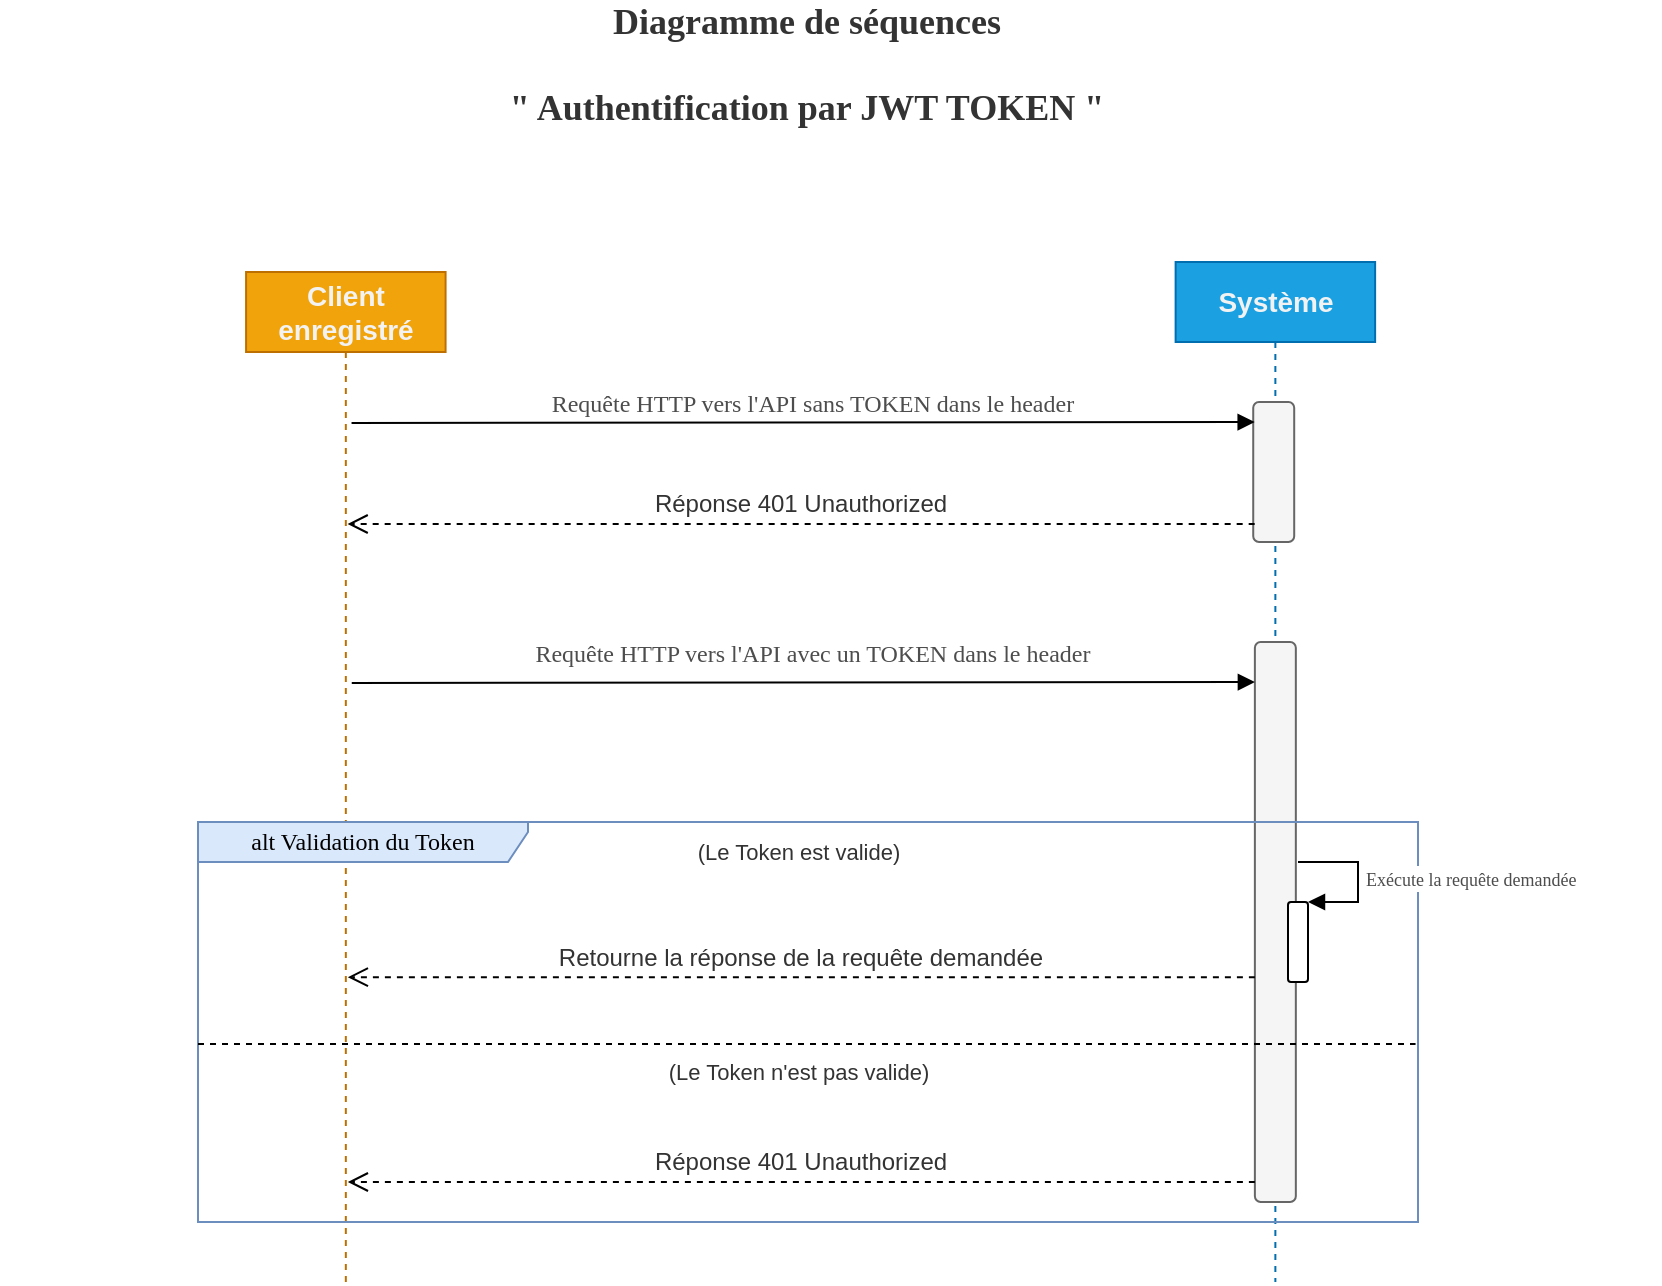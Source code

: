 <mxfile version="20.7.4" type="device"><diagram id="lBML0VjTi96FNJ7ZO7Gv" name="Page-1"><mxGraphModel dx="880" dy="-391" grid="1" gridSize="10" guides="1" tooltips="1" connect="0" arrows="1" fold="1" page="1" pageScale="1" pageWidth="1169" pageHeight="1654" math="0" shadow="0"><root><mxCell id="0"/><mxCell id="1" parent="0"/><mxCell id="7r6qJP3FD4ljChSPpY2S-17" value="Diagramme de séquences&lt;br&gt;&lt;br&gt;&quot; Authentification par JWT TOKEN &quot;" style="text;html=1;strokeColor=none;fillColor=none;align=center;verticalAlign=middle;whiteSpace=wrap;rounded=0;labelBackgroundColor=default;fontFamily=Verdana;fontSize=18;fontColor=#333333;fontStyle=1" parent="1" vertex="1"><mxGeometry x="1485" y="1740" width="536.5" height="63.75" as="geometry"/></mxCell><mxCell id="uuSmVoEoCCajv-7GyIA0-20" value="" style="group" parent="1" vertex="1" connectable="0"><mxGeometry x="1350" y="1870" width="830" height="510" as="geometry"/></mxCell><mxCell id="7r6qJP3FD4ljChSPpY2S-11" value="&lt;font color=&quot;#f2f2f2&quot;&gt;&lt;span style=&quot;font-size: 14px;&quot;&gt;&lt;b&gt;Système&lt;/b&gt;&lt;/span&gt;&lt;/font&gt;" style="shape=umlLifeline;perimeter=lifelinePerimeter;whiteSpace=wrap;html=1;container=1;collapsible=0;recursiveResize=0;outlineConnect=0;fillColor=#1ba1e2;fontColor=#ffffff;strokeColor=#006EAF;" parent="uuSmVoEoCCajv-7GyIA0-20" vertex="1"><mxGeometry x="587.81" width="99.75" height="510" as="geometry"/></mxCell><mxCell id="7r6qJP3FD4ljChSPpY2S-12" value="" style="html=1;points=[];perimeter=orthogonalPerimeter;fontSize=14;fillColor=#f5f5f5;strokeColor=#666666;rounded=1;arcSize=14;fontColor=#333333;" parent="7r6qJP3FD4ljChSPpY2S-11" vertex="1"><mxGeometry x="38.803" y="70" width="20.483" height="70" as="geometry"/></mxCell><mxCell id="7r6qJP3FD4ljChSPpY2S-14" value="&lt;b&gt;&lt;font style=&quot;font-size: 14px;&quot; color=&quot;#f2f2f2&quot;&gt;Client&lt;br&gt;enregistré&lt;br&gt;&lt;/font&gt;&lt;/b&gt;" style="shape=umlLifeline;perimeter=lifelinePerimeter;whiteSpace=wrap;html=1;container=1;collapsible=0;recursiveResize=0;outlineConnect=0;fillColor=#f0a30a;fontColor=#000000;strokeColor=#BD7000;" parent="uuSmVoEoCCajv-7GyIA0-20" vertex="1"><mxGeometry x="123.04" y="5" width="99.75" height="505" as="geometry"/></mxCell><mxCell id="7r6qJP3FD4ljChSPpY2S-32" value="&lt;font style=&quot;font-size: 12px;&quot; color=&quot;#333333&quot;&gt;Réponse 401 Unauthorized&lt;/font&gt;" style="html=1;verticalAlign=bottom;endArrow=open;dashed=1;endSize=8;rounded=0;fontSize=14;fontColor=#F0A30A;entryX=0.9;entryY=0.4;entryDx=0;entryDy=0;entryPerimeter=0;" parent="uuSmVoEoCCajv-7GyIA0-20" edge="1"><mxGeometry relative="1" as="geometry"><mxPoint x="627.333" y="131" as="sourcePoint"/><mxPoint x="173.793" y="131" as="targetPoint"/></mxGeometry></mxCell><mxCell id="keAGCxl5pXa_kqzucZiZ-2" value="" style="html=1;verticalAlign=bottom;endArrow=block;rounded=0;fontSize=14;fontColor=#F2F2F2;startSize=11;exitX=1.083;exitY=0.006;exitDx=0;exitDy=0;exitPerimeter=0;" edge="1" parent="uuSmVoEoCCajv-7GyIA0-20"><mxGeometry width="80" relative="1" as="geometry"><mxPoint x="175.772" y="80.52" as="sourcePoint"/><mxPoint x="627.333" y="80" as="targetPoint"/></mxGeometry></mxCell><mxCell id="keAGCxl5pXa_kqzucZiZ-4" value="" style="html=1;points=[];perimeter=orthogonalPerimeter;fontSize=14;fillColor=#f5f5f5;strokeColor=#666666;rounded=1;arcSize=14;fontColor=#333333;" vertex="1" parent="uuSmVoEoCCajv-7GyIA0-20"><mxGeometry x="627.44" y="190" width="20.48" height="280" as="geometry"/></mxCell><mxCell id="keAGCxl5pXa_kqzucZiZ-5" value="&lt;font style=&quot;border-color: var(--border-color); font-family: Helvetica; font-size: 14px;&quot; color=&quot;#333333&quot;&gt;&amp;nbsp;&lt;/font&gt;&lt;font color=&quot;#4d4d4d&quot;&gt;Requête HTTP vers l'API avec un TOKEN dans le header&lt;/font&gt;" style="text;html=1;align=center;verticalAlign=middle;resizable=0;points=[];autosize=1;strokeColor=none;fillColor=none;fontFamily=Verdana;" vertex="1" parent="uuSmVoEoCCajv-7GyIA0-20"><mxGeometry x="224" y="180" width="360" height="30" as="geometry"/></mxCell><mxCell id="keAGCxl5pXa_kqzucZiZ-6" value="" style="html=1;verticalAlign=bottom;endArrow=block;rounded=0;fontSize=14;fontColor=#F2F2F2;startSize=11;exitX=1.083;exitY=0.006;exitDx=0;exitDy=0;exitPerimeter=0;" edge="1" parent="uuSmVoEoCCajv-7GyIA0-20"><mxGeometry width="80" relative="1" as="geometry"><mxPoint x="175.882" y="210.52" as="sourcePoint"/><mxPoint x="627.443" y="210" as="targetPoint"/></mxGeometry></mxCell><mxCell id="keAGCxl5pXa_kqzucZiZ-7" value="alt Validation du Token" style="shape=umlFrame;whiteSpace=wrap;html=1;rounded=1;fontFamily=Verdana;fontSize=12;width=165;height=20;fillColor=#dae8fc;strokeColor=#6c8ebf;" vertex="1" parent="uuSmVoEoCCajv-7GyIA0-20"><mxGeometry x="99" y="280" width="610" height="200" as="geometry"/></mxCell><mxCell id="keAGCxl5pXa_kqzucZiZ-8" value="&lt;font style=&quot;font-size: 11px;&quot; face=&quot;Helvetica&quot; color=&quot;#333333&quot;&gt;(Le Token est valide)&lt;/font&gt;" style="text;html=1;align=center;verticalAlign=middle;resizable=0;points=[];autosize=1;strokeColor=none;fillColor=none;fontFamily=Verdana;" vertex="1" parent="uuSmVoEoCCajv-7GyIA0-20"><mxGeometry x="339" y="280" width="120" height="30" as="geometry"/></mxCell><mxCell id="keAGCxl5pXa_kqzucZiZ-9" value="" style="html=1;points=[];perimeter=orthogonalPerimeter;rounded=1;fontFamily=Verdana;fontSize=11;fontColor=#333333;" vertex="1" parent="uuSmVoEoCCajv-7GyIA0-20"><mxGeometry x="644" y="320" width="10" height="40" as="geometry"/></mxCell><mxCell id="keAGCxl5pXa_kqzucZiZ-10" value="&lt;font style=&quot;font-size: 9px;&quot; color=&quot;#4d4d4d&quot;&gt;Exécute la requête demandée&lt;/font&gt;" style="edgeStyle=orthogonalEdgeStyle;html=1;align=left;spacingLeft=2;endArrow=block;rounded=0;entryX=1;entryY=0;fontFamily=Verdana;fontSize=11;fontColor=#333333;" edge="1" target="keAGCxl5pXa_kqzucZiZ-9" parent="uuSmVoEoCCajv-7GyIA0-20"><mxGeometry relative="1" as="geometry"><mxPoint x="649" y="300" as="sourcePoint"/><Array as="points"><mxPoint x="679" y="300"/></Array></mxGeometry></mxCell><mxCell id="keAGCxl5pXa_kqzucZiZ-11" value="&lt;font style=&quot;font-size: 12px;&quot; color=&quot;#333333&quot;&gt;Retourne la réponse de la requête demandée&lt;/font&gt;" style="html=1;verticalAlign=bottom;endArrow=open;dashed=1;endSize=8;rounded=0;fontSize=14;fontColor=#F0A30A;entryX=0.9;entryY=0.4;entryDx=0;entryDy=0;entryPerimeter=0;" edge="1" parent="uuSmVoEoCCajv-7GyIA0-20"><mxGeometry relative="1" as="geometry"><mxPoint x="627.443" y="357.58" as="sourcePoint"/><mxPoint x="173.903" y="357.58" as="targetPoint"/></mxGeometry></mxCell><mxCell id="keAGCxl5pXa_kqzucZiZ-14" value="" style="endArrow=none;dashed=1;html=1;rounded=0;fontFamily=Verdana;fontSize=9;fontColor=#4D4D4D;exitX=0;exitY=0.71;exitDx=0;exitDy=0;exitPerimeter=0;entryX=0.998;entryY=0.71;entryDx=0;entryDy=0;entryPerimeter=0;" edge="1" parent="uuSmVoEoCCajv-7GyIA0-20"><mxGeometry width="50" height="50" relative="1" as="geometry"><mxPoint x="99" y="391" as="sourcePoint"/><mxPoint x="707.78" y="391" as="targetPoint"/></mxGeometry></mxCell><mxCell id="keAGCxl5pXa_kqzucZiZ-15" value="&lt;font style=&quot;font-size: 11px;&quot; face=&quot;Helvetica&quot; color=&quot;#333333&quot;&gt;(Le Token n'est pas valide)&lt;/font&gt;" style="text;html=1;align=center;verticalAlign=middle;resizable=0;points=[];autosize=1;strokeColor=none;fillColor=none;fontFamily=Verdana;" vertex="1" parent="uuSmVoEoCCajv-7GyIA0-20"><mxGeometry x="324" y="390" width="150" height="30" as="geometry"/></mxCell><mxCell id="keAGCxl5pXa_kqzucZiZ-16" value="&lt;span style=&quot;color: rgb(51, 51, 51); font-size: 12px;&quot;&gt;Réponse 401 Unauthorized&lt;/span&gt;" style="html=1;verticalAlign=bottom;endArrow=open;dashed=1;endSize=8;rounded=0;fontSize=14;fontColor=#F0A30A;entryX=0.9;entryY=0.4;entryDx=0;entryDy=0;entryPerimeter=0;" edge="1" parent="uuSmVoEoCCajv-7GyIA0-20"><mxGeometry relative="1" as="geometry"><mxPoint x="627.443" y="460" as="sourcePoint"/><mxPoint x="173.903" y="460" as="targetPoint"/></mxGeometry></mxCell><mxCell id="keAGCxl5pXa_kqzucZiZ-3" value="&lt;font style=&quot;border-color: var(--border-color); font-family: Helvetica; font-size: 14px;&quot; color=&quot;#333333&quot;&gt;&amp;nbsp;&lt;/font&gt;&lt;font color=&quot;#4d4d4d&quot;&gt;Requête HTTP vers l'API sans TOKEN dans le header&lt;/font&gt;" style="text;html=1;align=center;verticalAlign=middle;resizable=0;points=[];autosize=1;strokeColor=none;fillColor=none;fontFamily=Verdana;" vertex="1" parent="1"><mxGeometry x="1584" y="1925" width="340" height="30" as="geometry"/></mxCell></root></mxGraphModel></diagram></mxfile>